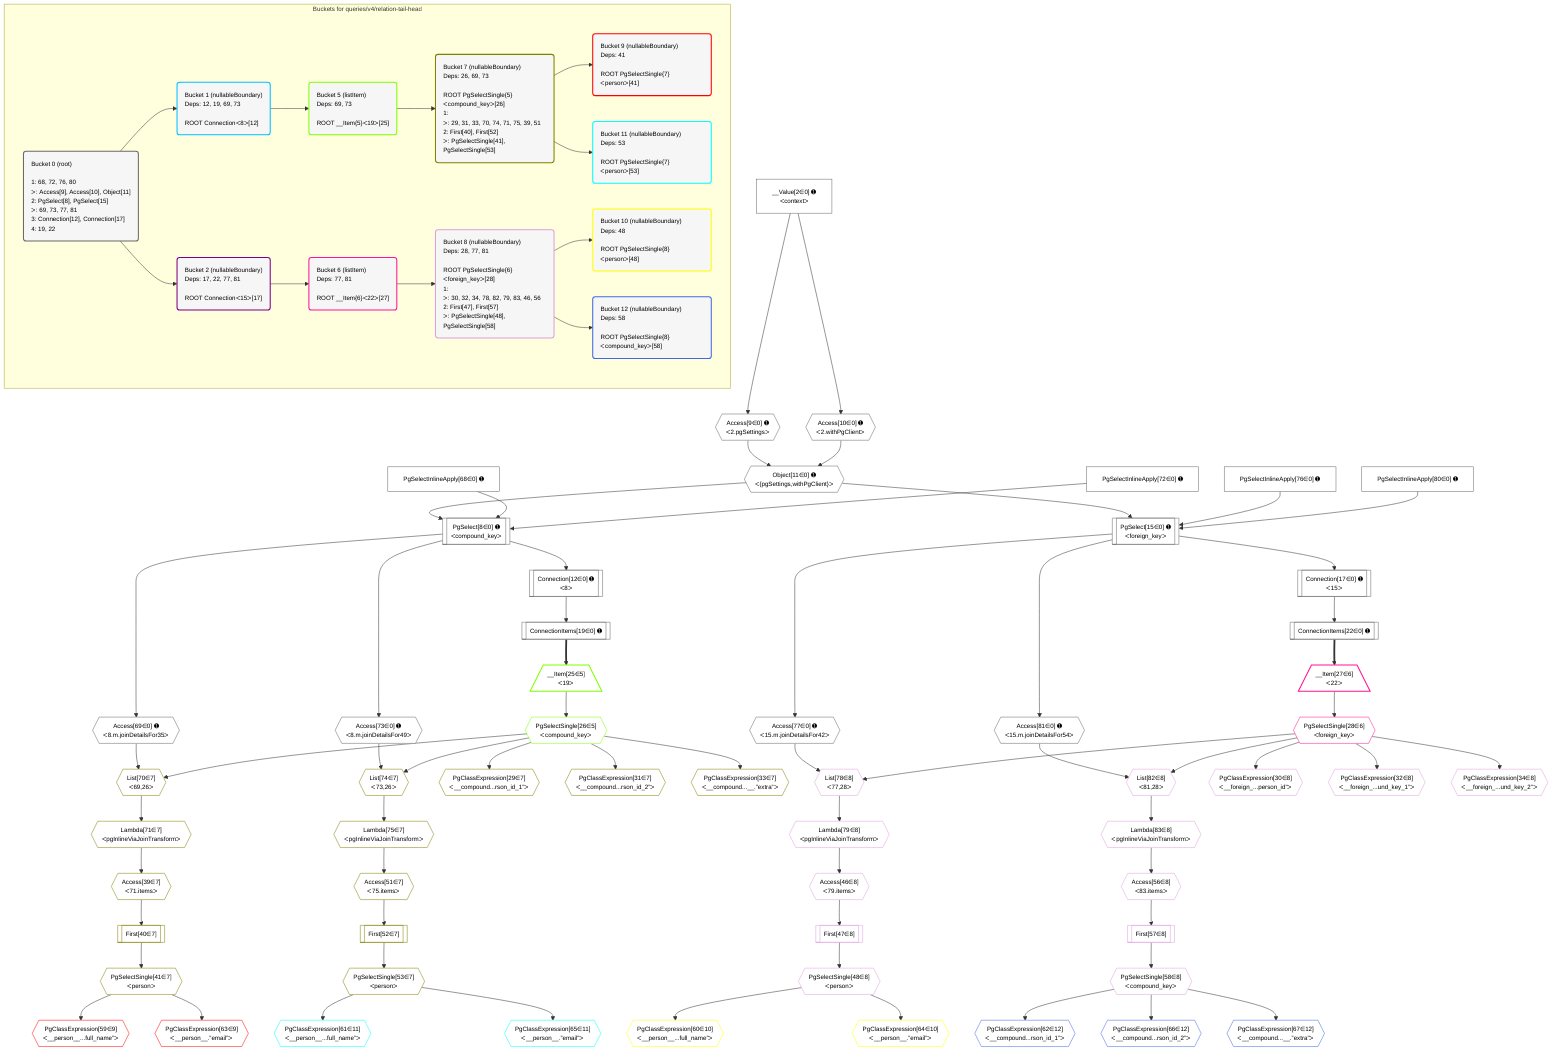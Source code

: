 %%{init: {'themeVariables': { 'fontSize': '12px'}}}%%
graph TD
    classDef path fill:#eee,stroke:#000,color:#000
    classDef plan fill:#fff,stroke-width:1px,color:#000
    classDef itemplan fill:#fff,stroke-width:2px,color:#000
    classDef unbatchedplan fill:#dff,stroke-width:1px,color:#000
    classDef sideeffectplan fill:#fcc,stroke-width:2px,color:#000
    classDef bucket fill:#f6f6f6,color:#000,stroke-width:2px,text-align:left

    subgraph "Buckets for queries/v4/relation-tail-head"
    Bucket0("Bucket 0 (root)<br /><br />1: 68, 72, 76, 80<br />ᐳ: Access[9], Access[10], Object[11]<br />2: PgSelect[8], PgSelect[15]<br />ᐳ: 69, 73, 77, 81<br />3: Connection[12], Connection[17]<br />4: 19, 22"):::bucket
    Bucket1("Bucket 1 (nullableBoundary)<br />Deps: 12, 19, 69, 73<br /><br />ROOT Connectionᐸ8ᐳ[12]"):::bucket
    Bucket2("Bucket 2 (nullableBoundary)<br />Deps: 17, 22, 77, 81<br /><br />ROOT Connectionᐸ15ᐳ[17]"):::bucket
    Bucket5("Bucket 5 (listItem)<br />Deps: 69, 73<br /><br />ROOT __Item{5}ᐸ19ᐳ[25]"):::bucket
    Bucket6("Bucket 6 (listItem)<br />Deps: 77, 81<br /><br />ROOT __Item{6}ᐸ22ᐳ[27]"):::bucket
    Bucket7("Bucket 7 (nullableBoundary)<br />Deps: 26, 69, 73<br /><br />ROOT PgSelectSingle{5}ᐸcompound_keyᐳ[26]<br />1: <br />ᐳ: 29, 31, 33, 70, 74, 71, 75, 39, 51<br />2: First[40], First[52]<br />ᐳ: PgSelectSingle[41], PgSelectSingle[53]"):::bucket
    Bucket8("Bucket 8 (nullableBoundary)<br />Deps: 28, 77, 81<br /><br />ROOT PgSelectSingle{6}ᐸforeign_keyᐳ[28]<br />1: <br />ᐳ: 30, 32, 34, 78, 82, 79, 83, 46, 56<br />2: First[47], First[57]<br />ᐳ: PgSelectSingle[48], PgSelectSingle[58]"):::bucket
    Bucket9("Bucket 9 (nullableBoundary)<br />Deps: 41<br /><br />ROOT PgSelectSingle{7}ᐸpersonᐳ[41]"):::bucket
    Bucket10("Bucket 10 (nullableBoundary)<br />Deps: 48<br /><br />ROOT PgSelectSingle{8}ᐸpersonᐳ[48]"):::bucket
    Bucket11("Bucket 11 (nullableBoundary)<br />Deps: 53<br /><br />ROOT PgSelectSingle{7}ᐸpersonᐳ[53]"):::bucket
    Bucket12("Bucket 12 (nullableBoundary)<br />Deps: 58<br /><br />ROOT PgSelectSingle{8}ᐸcompound_keyᐳ[58]"):::bucket
    end
    Bucket0 --> Bucket1 & Bucket2
    Bucket1 --> Bucket5
    Bucket2 --> Bucket6
    Bucket5 --> Bucket7
    Bucket6 --> Bucket8
    Bucket7 --> Bucket9 & Bucket11
    Bucket8 --> Bucket10 & Bucket12

    %% plan dependencies
    PgSelect8[["PgSelect[8∈0] ➊<br />ᐸcompound_keyᐳ"]]:::plan
    Object11{{"Object[11∈0] ➊<br />ᐸ{pgSettings,withPgClient}ᐳ"}}:::plan
    PgSelectInlineApply68["PgSelectInlineApply[68∈0] ➊"]:::plan
    PgSelectInlineApply72["PgSelectInlineApply[72∈0] ➊"]:::plan
    Object11 & PgSelectInlineApply68 & PgSelectInlineApply72 --> PgSelect8
    PgSelect15[["PgSelect[15∈0] ➊<br />ᐸforeign_keyᐳ"]]:::plan
    PgSelectInlineApply76["PgSelectInlineApply[76∈0] ➊"]:::plan
    PgSelectInlineApply80["PgSelectInlineApply[80∈0] ➊"]:::plan
    Object11 & PgSelectInlineApply76 & PgSelectInlineApply80 --> PgSelect15
    Access9{{"Access[9∈0] ➊<br />ᐸ2.pgSettingsᐳ"}}:::plan
    Access10{{"Access[10∈0] ➊<br />ᐸ2.withPgClientᐳ"}}:::plan
    Access9 & Access10 --> Object11
    __Value2["__Value[2∈0] ➊<br />ᐸcontextᐳ"]:::plan
    __Value2 --> Access9
    __Value2 --> Access10
    Connection12[["Connection[12∈0] ➊<br />ᐸ8ᐳ"]]:::plan
    PgSelect8 --> Connection12
    Connection17[["Connection[17∈0] ➊<br />ᐸ15ᐳ"]]:::plan
    PgSelect15 --> Connection17
    ConnectionItems19[["ConnectionItems[19∈0] ➊"]]:::plan
    Connection12 --> ConnectionItems19
    ConnectionItems22[["ConnectionItems[22∈0] ➊"]]:::plan
    Connection17 --> ConnectionItems22
    Access69{{"Access[69∈0] ➊<br />ᐸ8.m.joinDetailsFor35ᐳ"}}:::plan
    PgSelect8 --> Access69
    Access73{{"Access[73∈0] ➊<br />ᐸ8.m.joinDetailsFor49ᐳ"}}:::plan
    PgSelect8 --> Access73
    Access77{{"Access[77∈0] ➊<br />ᐸ15.m.joinDetailsFor42ᐳ"}}:::plan
    PgSelect15 --> Access77
    Access81{{"Access[81∈0] ➊<br />ᐸ15.m.joinDetailsFor54ᐳ"}}:::plan
    PgSelect15 --> Access81
    __Item25[/"__Item[25∈5]<br />ᐸ19ᐳ"\]:::itemplan
    ConnectionItems19 ==> __Item25
    PgSelectSingle26{{"PgSelectSingle[26∈5]<br />ᐸcompound_keyᐳ"}}:::plan
    __Item25 --> PgSelectSingle26
    __Item27[/"__Item[27∈6]<br />ᐸ22ᐳ"\]:::itemplan
    ConnectionItems22 ==> __Item27
    PgSelectSingle28{{"PgSelectSingle[28∈6]<br />ᐸforeign_keyᐳ"}}:::plan
    __Item27 --> PgSelectSingle28
    List70{{"List[70∈7]<br />ᐸ69,26ᐳ"}}:::plan
    Access69 & PgSelectSingle26 --> List70
    List74{{"List[74∈7]<br />ᐸ73,26ᐳ"}}:::plan
    Access73 & PgSelectSingle26 --> List74
    PgClassExpression29{{"PgClassExpression[29∈7]<br />ᐸ__compound...rson_id_1”ᐳ"}}:::plan
    PgSelectSingle26 --> PgClassExpression29
    PgClassExpression31{{"PgClassExpression[31∈7]<br />ᐸ__compound...rson_id_2”ᐳ"}}:::plan
    PgSelectSingle26 --> PgClassExpression31
    PgClassExpression33{{"PgClassExpression[33∈7]<br />ᐸ__compound...__.”extra”ᐳ"}}:::plan
    PgSelectSingle26 --> PgClassExpression33
    Access39{{"Access[39∈7]<br />ᐸ71.itemsᐳ"}}:::plan
    Lambda71{{"Lambda[71∈7]<br />ᐸpgInlineViaJoinTransformᐳ"}}:::plan
    Lambda71 --> Access39
    First40[["First[40∈7]"]]:::plan
    Access39 --> First40
    PgSelectSingle41{{"PgSelectSingle[41∈7]<br />ᐸpersonᐳ"}}:::plan
    First40 --> PgSelectSingle41
    Access51{{"Access[51∈7]<br />ᐸ75.itemsᐳ"}}:::plan
    Lambda75{{"Lambda[75∈7]<br />ᐸpgInlineViaJoinTransformᐳ"}}:::plan
    Lambda75 --> Access51
    First52[["First[52∈7]"]]:::plan
    Access51 --> First52
    PgSelectSingle53{{"PgSelectSingle[53∈7]<br />ᐸpersonᐳ"}}:::plan
    First52 --> PgSelectSingle53
    List70 --> Lambda71
    List74 --> Lambda75
    List78{{"List[78∈8]<br />ᐸ77,28ᐳ"}}:::plan
    Access77 & PgSelectSingle28 --> List78
    List82{{"List[82∈8]<br />ᐸ81,28ᐳ"}}:::plan
    Access81 & PgSelectSingle28 --> List82
    PgClassExpression30{{"PgClassExpression[30∈8]<br />ᐸ__foreign_...person_id”ᐳ"}}:::plan
    PgSelectSingle28 --> PgClassExpression30
    PgClassExpression32{{"PgClassExpression[32∈8]<br />ᐸ__foreign_...und_key_1”ᐳ"}}:::plan
    PgSelectSingle28 --> PgClassExpression32
    PgClassExpression34{{"PgClassExpression[34∈8]<br />ᐸ__foreign_...und_key_2”ᐳ"}}:::plan
    PgSelectSingle28 --> PgClassExpression34
    Access46{{"Access[46∈8]<br />ᐸ79.itemsᐳ"}}:::plan
    Lambda79{{"Lambda[79∈8]<br />ᐸpgInlineViaJoinTransformᐳ"}}:::plan
    Lambda79 --> Access46
    First47[["First[47∈8]"]]:::plan
    Access46 --> First47
    PgSelectSingle48{{"PgSelectSingle[48∈8]<br />ᐸpersonᐳ"}}:::plan
    First47 --> PgSelectSingle48
    Access56{{"Access[56∈8]<br />ᐸ83.itemsᐳ"}}:::plan
    Lambda83{{"Lambda[83∈8]<br />ᐸpgInlineViaJoinTransformᐳ"}}:::plan
    Lambda83 --> Access56
    First57[["First[57∈8]"]]:::plan
    Access56 --> First57
    PgSelectSingle58{{"PgSelectSingle[58∈8]<br />ᐸcompound_keyᐳ"}}:::plan
    First57 --> PgSelectSingle58
    List78 --> Lambda79
    List82 --> Lambda83
    PgClassExpression59{{"PgClassExpression[59∈9]<br />ᐸ__person__...full_name”ᐳ"}}:::plan
    PgSelectSingle41 --> PgClassExpression59
    PgClassExpression63{{"PgClassExpression[63∈9]<br />ᐸ__person__.”email”ᐳ"}}:::plan
    PgSelectSingle41 --> PgClassExpression63
    PgClassExpression60{{"PgClassExpression[60∈10]<br />ᐸ__person__...full_name”ᐳ"}}:::plan
    PgSelectSingle48 --> PgClassExpression60
    PgClassExpression64{{"PgClassExpression[64∈10]<br />ᐸ__person__.”email”ᐳ"}}:::plan
    PgSelectSingle48 --> PgClassExpression64
    PgClassExpression61{{"PgClassExpression[61∈11]<br />ᐸ__person__...full_name”ᐳ"}}:::plan
    PgSelectSingle53 --> PgClassExpression61
    PgClassExpression65{{"PgClassExpression[65∈11]<br />ᐸ__person__.”email”ᐳ"}}:::plan
    PgSelectSingle53 --> PgClassExpression65
    PgClassExpression62{{"PgClassExpression[62∈12]<br />ᐸ__compound...rson_id_1”ᐳ"}}:::plan
    PgSelectSingle58 --> PgClassExpression62
    PgClassExpression66{{"PgClassExpression[66∈12]<br />ᐸ__compound...rson_id_2”ᐳ"}}:::plan
    PgSelectSingle58 --> PgClassExpression66
    PgClassExpression67{{"PgClassExpression[67∈12]<br />ᐸ__compound...__.”extra”ᐳ"}}:::plan
    PgSelectSingle58 --> PgClassExpression67

    %% define steps
    classDef bucket0 stroke:#696969
    class Bucket0,__Value2,PgSelect8,Access9,Access10,Object11,Connection12,PgSelect15,Connection17,ConnectionItems19,ConnectionItems22,PgSelectInlineApply68,Access69,PgSelectInlineApply72,Access73,PgSelectInlineApply76,Access77,PgSelectInlineApply80,Access81 bucket0
    classDef bucket1 stroke:#00bfff
    class Bucket1 bucket1
    classDef bucket2 stroke:#7f007f
    class Bucket2 bucket2
    classDef bucket5 stroke:#7fff00
    class Bucket5,__Item25,PgSelectSingle26 bucket5
    classDef bucket6 stroke:#ff1493
    class Bucket6,__Item27,PgSelectSingle28 bucket6
    classDef bucket7 stroke:#808000
    class Bucket7,PgClassExpression29,PgClassExpression31,PgClassExpression33,Access39,First40,PgSelectSingle41,Access51,First52,PgSelectSingle53,List70,Lambda71,List74,Lambda75 bucket7
    classDef bucket8 stroke:#dda0dd
    class Bucket8,PgClassExpression30,PgClassExpression32,PgClassExpression34,Access46,First47,PgSelectSingle48,Access56,First57,PgSelectSingle58,List78,Lambda79,List82,Lambda83 bucket8
    classDef bucket9 stroke:#ff0000
    class Bucket9,PgClassExpression59,PgClassExpression63 bucket9
    classDef bucket10 stroke:#ffff00
    class Bucket10,PgClassExpression60,PgClassExpression64 bucket10
    classDef bucket11 stroke:#00ffff
    class Bucket11,PgClassExpression61,PgClassExpression65 bucket11
    classDef bucket12 stroke:#4169e1
    class Bucket12,PgClassExpression62,PgClassExpression66,PgClassExpression67 bucket12